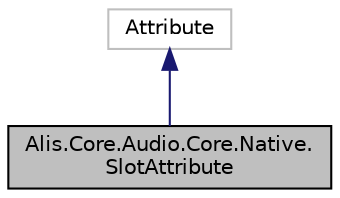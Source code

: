 digraph "Alis.Core.Audio.Core.Native.SlotAttribute"
{
 // LATEX_PDF_SIZE
  edge [fontname="Helvetica",fontsize="10",labelfontname="Helvetica",labelfontsize="10"];
  node [fontname="Helvetica",fontsize="10",shape=record];
  Node1 [label="Alis.Core.Audio.Core.Native.\lSlotAttribute",height=0.2,width=0.4,color="black", fillcolor="grey75", style="filled", fontcolor="black",tooltip="Defines the slot index for a wrapper function. This type supports OpenTK and should not be used in us..."];
  Node2 -> Node1 [dir="back",color="midnightblue",fontsize="10",style="solid",fontname="Helvetica"];
  Node2 [label="Attribute",height=0.2,width=0.4,color="grey75", fillcolor="white", style="filled",tooltip=" "];
}
